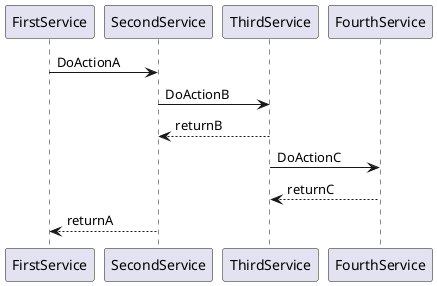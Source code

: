 @startuml The System Name

participant FirstService
participant SecondService
participant ThirdService
participant FourthService

FirstService->SecondService:DoActionA
SecondService->ThirdService:DoActionB
ThirdService-->SecondService:returnB
ThirdService->FourthService:DoActionC
FourthService-->ThirdService:returnC
SecondService-->FirstService:returnA

@enduml